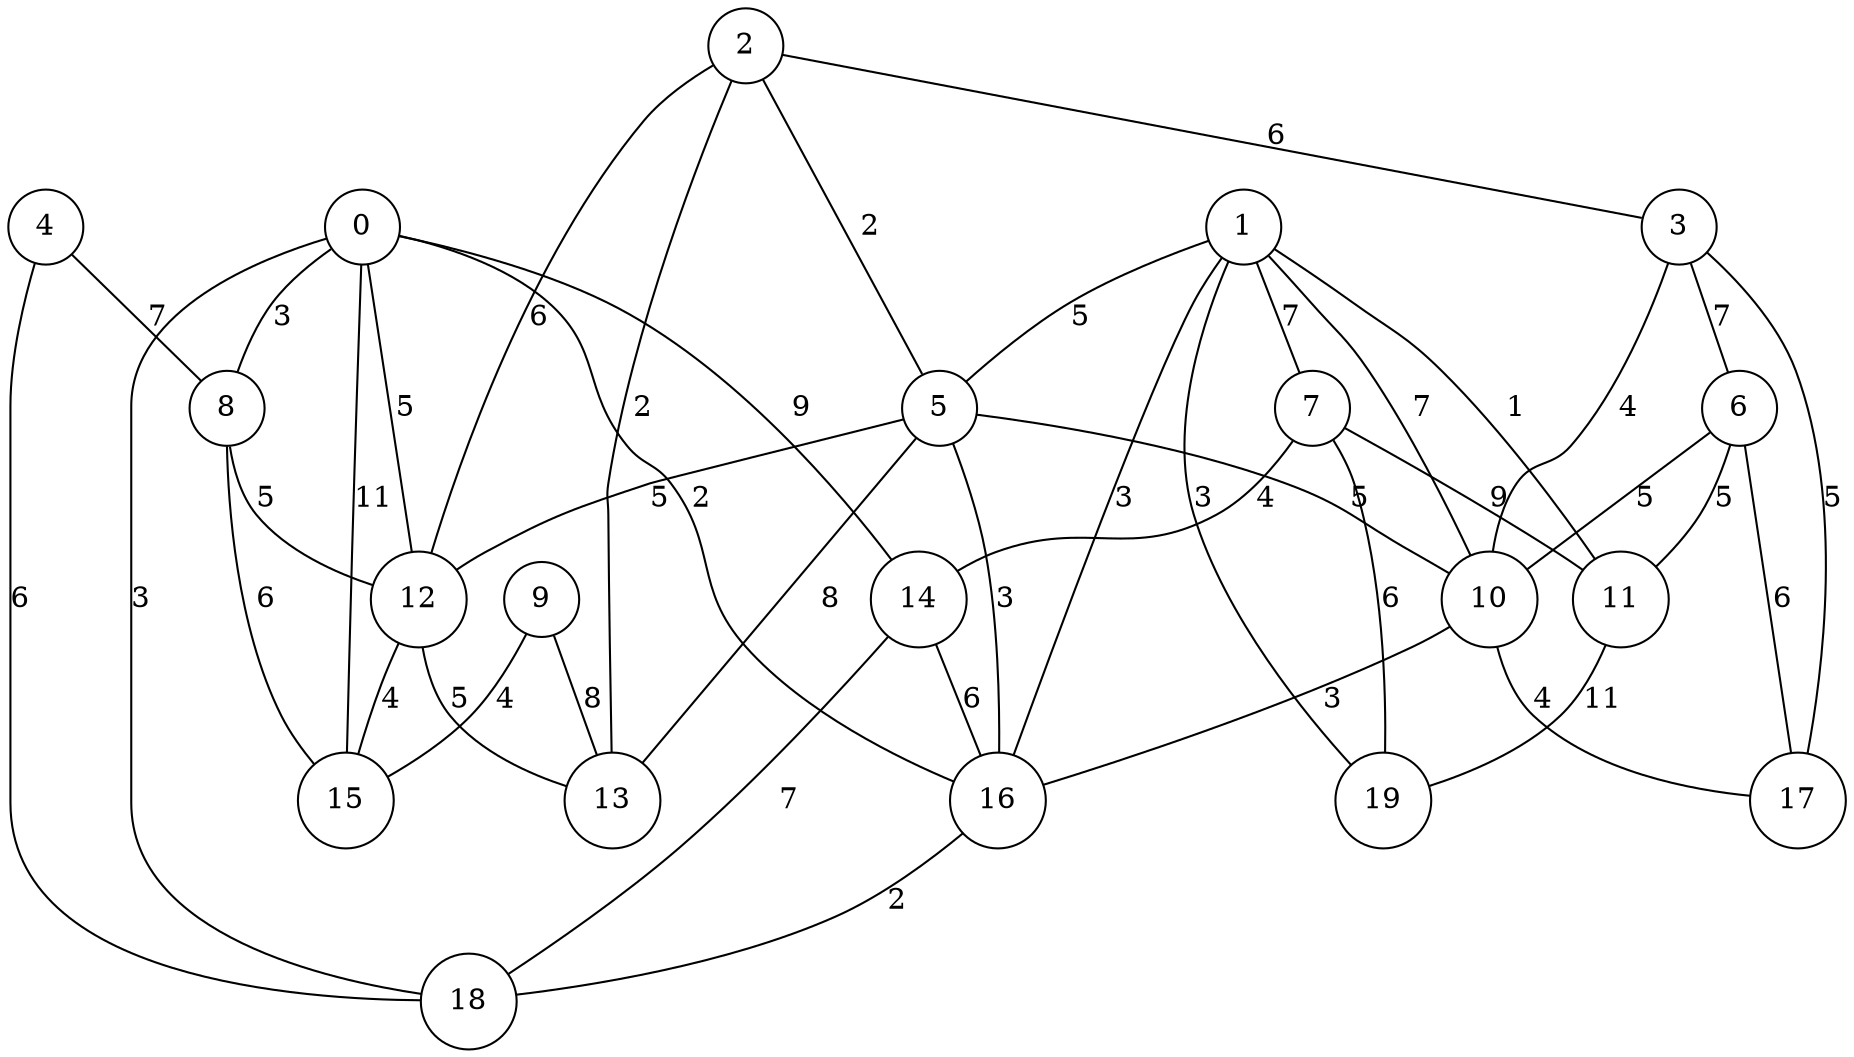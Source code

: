 graph qubit_interaction_graph {
    node [shape=circle];
    0 -- 12 [label=5];
    0 -- 18 [label=3];
    0 -- 14 [label=9];
    0 -- 15 [label=11];
    0 -- 8 [label=3];
    0 -- 16 [label=2];
    1 -- 10 [label=7];
    1 -- 7 [label=7];
    1 -- 5 [label=5];
    1 -- 16 [label=3];
    1 -- 19 [label=3];
    1 -- 11 [label=1];
    2 -- 3 [label=6];
    2 -- 5 [label=2];
    2 -- 12 [label=6];
    2 -- 13 [label=2];
    3 -- 6 [label=7];
    3 -- 10 [label=4];
    3 -- 17 [label=5];
    4 -- 8 [label=7];
    4 -- 18 [label=6];
    5 -- 13 [label=8];
    5 -- 12 [label=5];
    5 -- 10 [label=5];
    5 -- 16 [label=3];
    6 -- 17 [label=6];
    6 -- 11 [label=5];
    6 -- 10 [label=5];
    7 -- 11 [label=9];
    7 -- 19 [label=6];
    7 -- 14 [label=4];
    8 -- 12 [label=5];
    8 -- 15 [label=6];
    9 -- 15 [label=4];
    9 -- 13 [label=8];
    10 -- 17 [label=4];
    10 -- 16 [label=3];
    11 -- 19 [label=11];
    12 -- 15 [label=4];
    12 -- 13 [label=5];
    14 -- 18 [label=7];
    14 -- 16 [label=6];
    16 -- 18 [label=2];
}